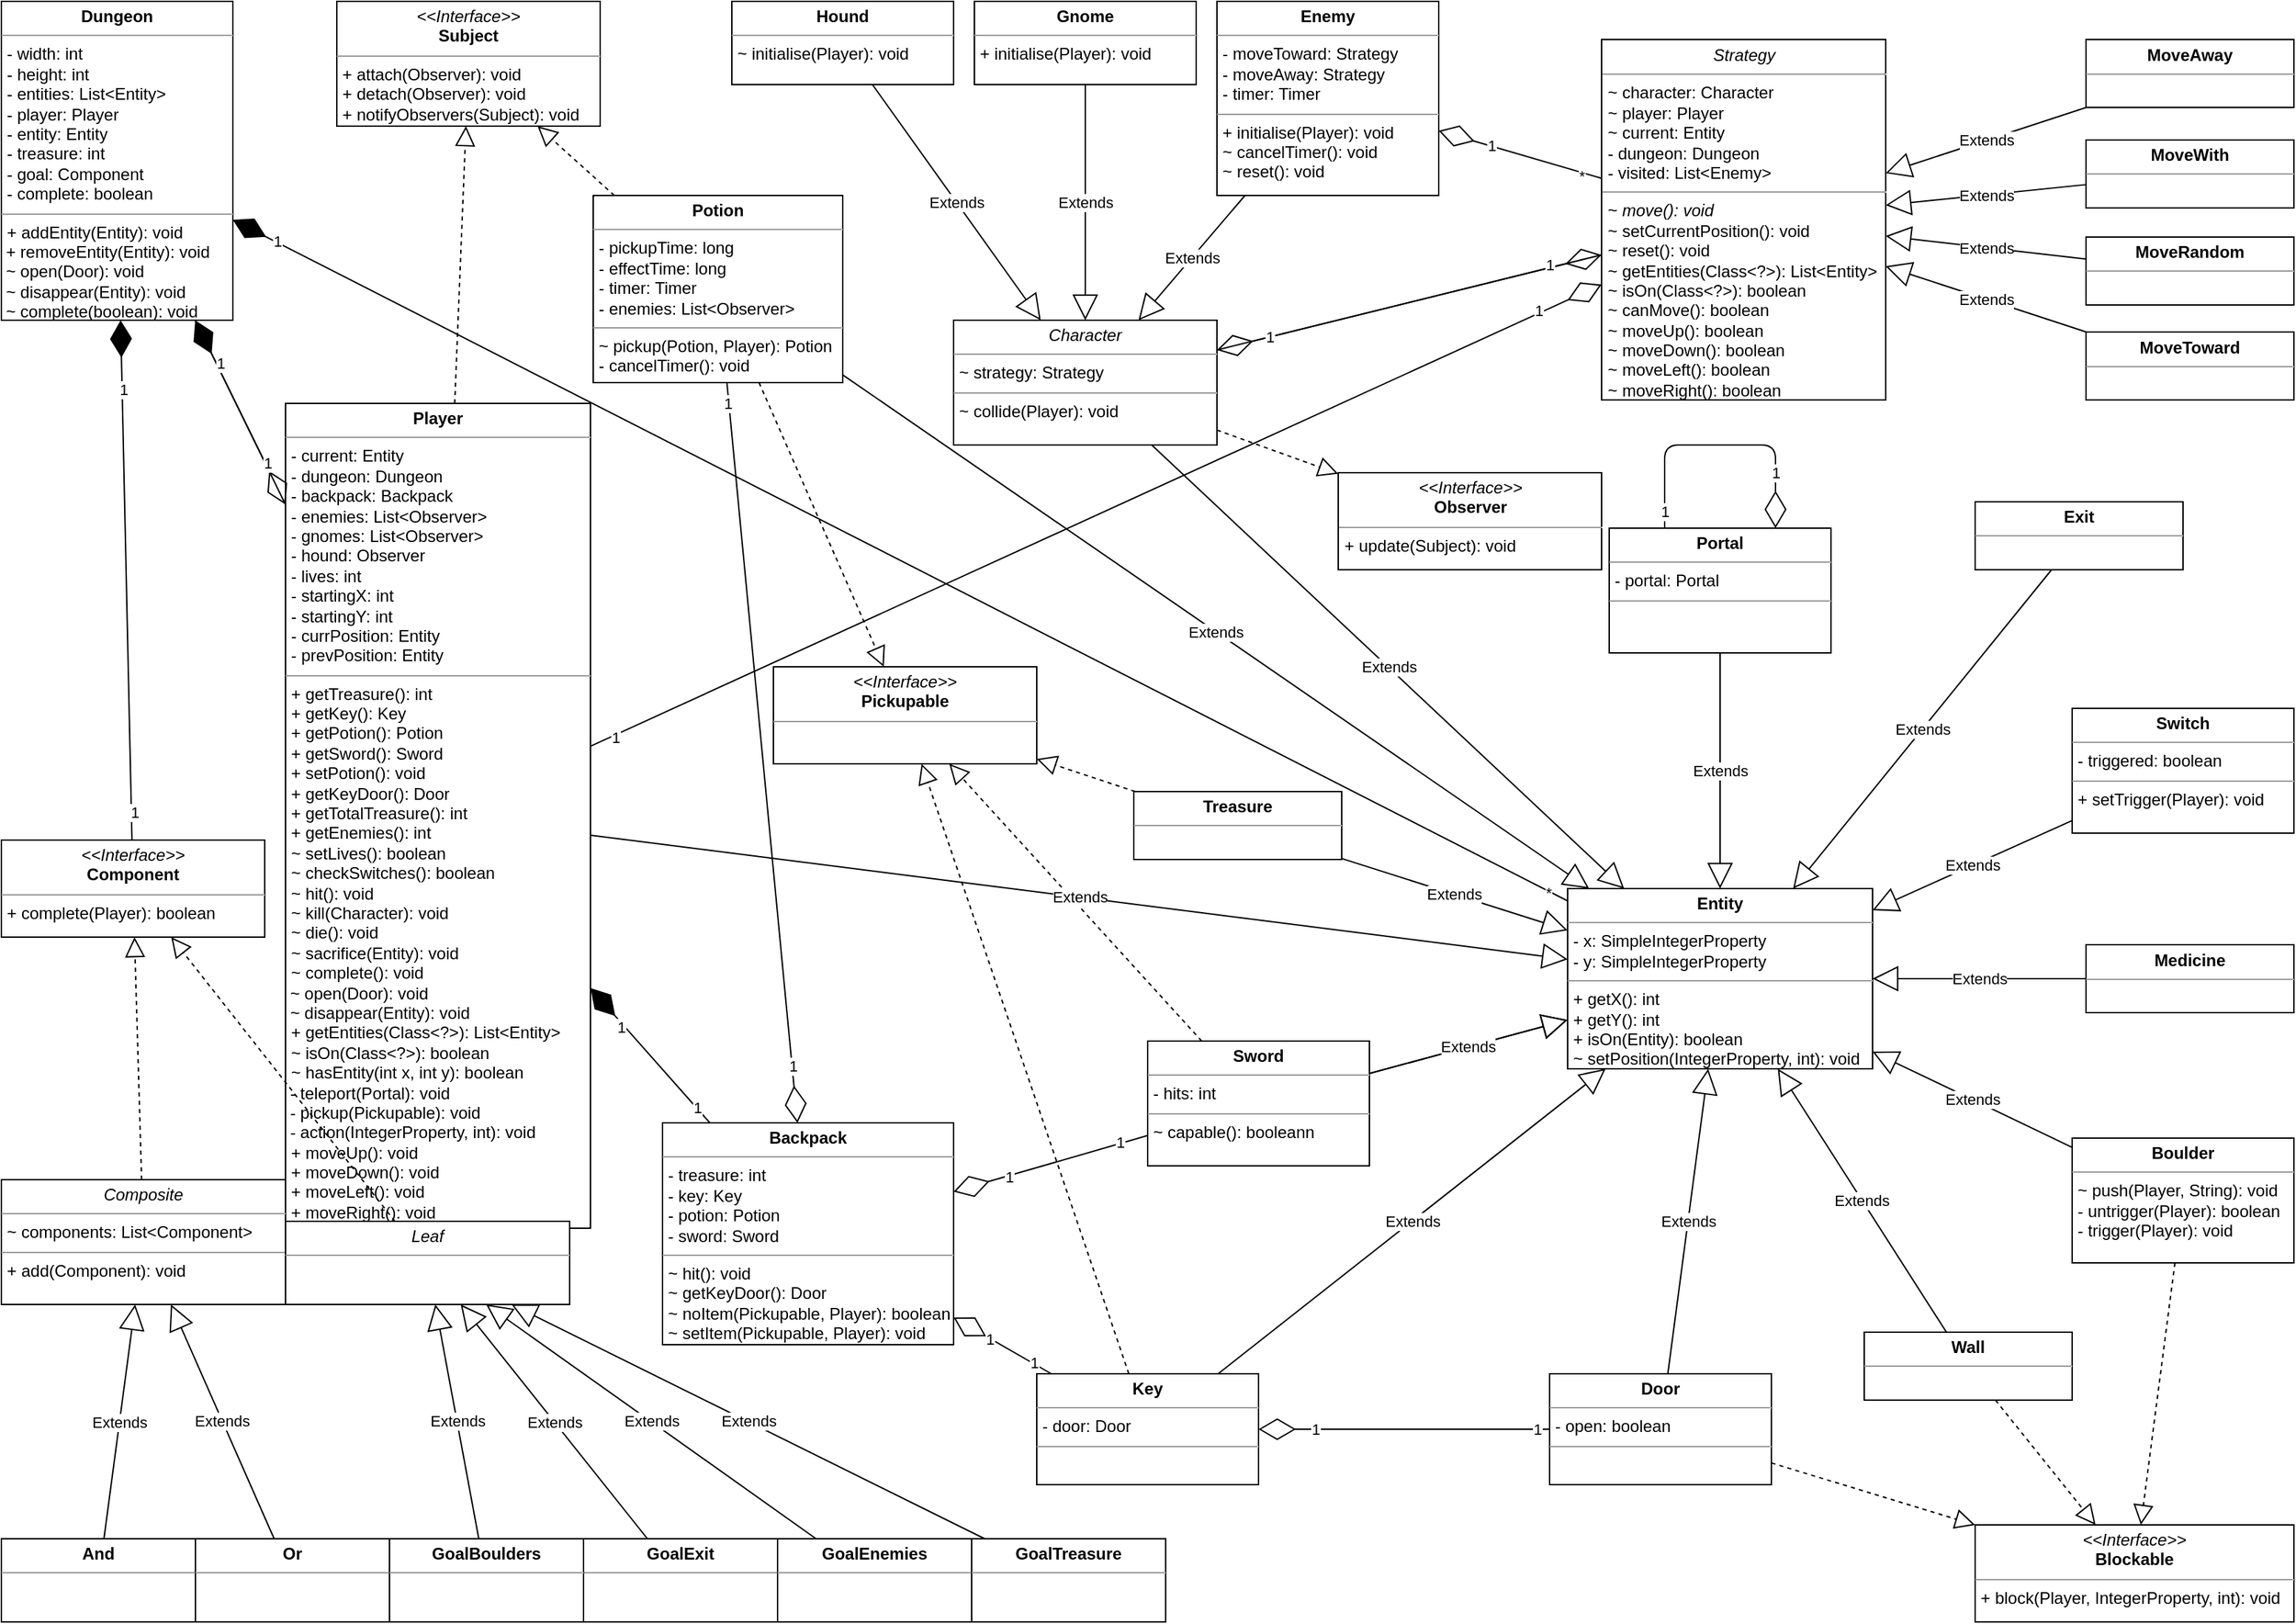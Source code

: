 <mxfile version="13.5.3" type="device"><diagram id="dGBNB9pzBKschyG0JTNg" name="Page-1"><mxGraphModel dx="2178" dy="946" grid="1" gridSize="10" guides="1" tooltips="1" connect="1" arrows="1" fold="1" page="1" pageScale="1" pageWidth="827" pageHeight="1169" math="0" shadow="0"><root><mxCell id="0"/><mxCell id="1" parent="0"/><mxCell id="4qZmEuOJbKXyAYXRWjzW-1" value="&lt;p style=&quot;margin: 0px ; margin-top: 4px ; text-align: center&quot;&gt;&lt;b&gt;Player&lt;/b&gt;&lt;/p&gt;&lt;hr size=&quot;1&quot;&gt;&lt;p style=&quot;margin: 0px ; margin-left: 4px&quot;&gt;- current: Entity&lt;br&gt;&lt;/p&gt;&lt;p style=&quot;margin: 0px ; margin-left: 4px&quot;&gt;- dungeon: Dungeon&lt;/p&gt;&lt;p style=&quot;margin: 0px ; margin-left: 4px&quot;&gt;- backpack: Backpack&lt;/p&gt;&lt;p style=&quot;margin: 0px ; margin-left: 4px&quot;&gt;- enemies: List&amp;lt;Observer&amp;gt;&lt;/p&gt;&lt;p style=&quot;margin: 0px ; margin-left: 4px&quot;&gt;- gnomes: List&amp;lt;Observer&amp;gt;&lt;br&gt;&lt;/p&gt;&lt;p style=&quot;margin: 0px ; margin-left: 4px&quot;&gt;- hound: Observer&lt;/p&gt;&lt;p style=&quot;margin: 0px ; margin-left: 4px&quot;&gt;- lives: int&lt;br&gt;&lt;/p&gt;&lt;p style=&quot;margin: 0px ; margin-left: 4px&quot;&gt;- startingX: int&lt;/p&gt;&lt;p style=&quot;margin: 0px ; margin-left: 4px&quot;&gt;- startingY: int&lt;/p&gt;&lt;p style=&quot;margin: 0px ; margin-left: 4px&quot;&gt;- currPosition: Entity&lt;/p&gt;&lt;p style=&quot;margin: 0px ; margin-left: 4px&quot;&gt;- prevPosition: Entity&lt;/p&gt;&lt;hr size=&quot;1&quot;&gt;&lt;p style=&quot;margin: 0px ; margin-left: 4px&quot;&gt;+ getTreasure(): int&lt;/p&gt;&lt;p style=&quot;margin: 0px ; margin-left: 4px&quot;&gt;+ getKey(): Key&lt;/p&gt;&lt;p style=&quot;margin: 0px ; margin-left: 4px&quot;&gt;+ getPotion(): Potion&lt;/p&gt;&lt;p style=&quot;margin: 0px ; margin-left: 4px&quot;&gt;+ getSword(): Sword&lt;/p&gt;&lt;p style=&quot;margin: 0px ; margin-left: 4px&quot;&gt;+ setPotion(): void&lt;/p&gt;&lt;p style=&quot;margin: 0px ; margin-left: 4px&quot;&gt;+ getKeyDoor(): Door&lt;br&gt;&lt;/p&gt;&lt;p style=&quot;margin: 0px ; margin-left: 4px&quot;&gt;+ getTotalTreasure(): int&lt;/p&gt;&lt;p style=&quot;margin: 0px ; margin-left: 4px&quot;&gt;+ getEnemies(): int&lt;/p&gt;&lt;p style=&quot;margin: 0px ; margin-left: 4px&quot;&gt;~ setLives(): boolean&lt;/p&gt;&lt;p style=&quot;margin: 0px ; margin-left: 4px&quot;&gt;~ checkSwitches(): boolean&lt;/p&gt;&lt;p style=&quot;margin: 0px ; margin-left: 4px&quot;&gt;~ hit(): void&lt;/p&gt;&lt;p style=&quot;margin: 0px ; margin-left: 4px&quot;&gt;~ kill(Character): void&lt;/p&gt;&lt;p style=&quot;margin: 0px ; margin-left: 4px&quot;&gt;~ die(): void&lt;br&gt;&lt;/p&gt;&lt;p style=&quot;margin: 0px ; margin-left: 4px&quot;&gt;~ sacrifice(Entity): void&lt;/p&gt;&lt;p style=&quot;margin: 0px ; margin-left: 4px&quot;&gt;~ complete(): void&lt;br&gt;&lt;/p&gt;&amp;nbsp;~ open(Door): void&lt;br&gt;&amp;nbsp;~ disappear(Entity): void&lt;br&gt;&lt;p style=&quot;margin: 0px ; margin-left: 4px&quot;&gt;+ getEntities(Class&amp;lt;?&amp;gt;): List&amp;lt;Entity&amp;gt;&lt;/p&gt;&lt;p style=&quot;margin: 0px 0px 0px 4px&quot;&gt;~ isOn(Class&amp;lt;?&amp;gt;): boolean&lt;/p&gt;&lt;p style=&quot;margin: 0px 0px 0px 4px&quot;&gt;~ hasEntity(int x, int y): boolean&lt;/p&gt;&amp;nbsp;- teleport(Portal): void&lt;br&gt;&amp;nbsp;- pickup(Pickupable): void&lt;br&gt;&lt;div&gt;&amp;nbsp;- action(IntegerProperty, int): void&lt;/div&gt;&lt;p style=&quot;margin: 0px ; margin-left: 4px&quot;&gt;+ moveUp(): void&lt;/p&gt;&lt;p style=&quot;margin: 0px ; margin-left: 4px&quot;&gt;+ moveDown(): void&lt;br&gt;&lt;/p&gt;&lt;p style=&quot;margin: 0px ; margin-left: 4px&quot;&gt;+ moveLeft(): void&lt;br&gt;&lt;/p&gt;&lt;p style=&quot;margin: 0px ; margin-left: 4px&quot;&gt;+ moveRight(): void&lt;br&gt;&lt;/p&gt;&lt;p style=&quot;margin: 0px ; margin-left: 4px&quot;&gt;+ moveBoulder(): void&lt;/p&gt;" style="verticalAlign=top;align=left;overflow=fill;fontSize=12;fontFamily=Helvetica;html=1;" parent="1" vertex="1"><mxGeometry x="-622" y="290" width="220" height="595" as="geometry"/></mxCell><mxCell id="4qZmEuOJbKXyAYXRWjzW-6" value="&lt;p style=&quot;margin: 0px ; margin-top: 4px ; text-align: center&quot;&gt;&lt;i&gt;&amp;lt;&amp;lt;Interface&amp;gt;&amp;gt;&lt;/i&gt;&lt;br&gt;&lt;b&gt;Pickupable&lt;/b&gt;&lt;/p&gt;&lt;hr size=&quot;1&quot;&gt;&lt;p style=&quot;margin: 0px ; margin-left: 4px&quot;&gt;&lt;br&gt;&lt;/p&gt;" style="verticalAlign=top;align=left;overflow=fill;fontSize=12;fontFamily=Helvetica;html=1;" parent="1" vertex="1"><mxGeometry x="-270" y="480" width="190" height="70" as="geometry"/></mxCell><mxCell id="4qZmEuOJbKXyAYXRWjzW-15" value="&lt;p style=&quot;margin: 0px ; margin-top: 4px ; text-align: center&quot;&gt;&lt;b&gt;Entity&lt;/b&gt;&lt;/p&gt;&lt;hr size=&quot;1&quot;&gt;&lt;p style=&quot;margin: 0px ; margin-left: 4px&quot;&gt;- x: SimpleIntegerProperty&lt;/p&gt;&lt;p style=&quot;margin: 0px ; margin-left: 4px&quot;&gt;- y: SimpleIntegerProperty&lt;br&gt;&lt;/p&gt;&lt;hr size=&quot;1&quot;&gt;&lt;p style=&quot;margin: 0px 0px 0px 4px&quot;&gt;+ getX(): int&lt;/p&gt;&lt;p style=&quot;margin: 0px 0px 0px 4px&quot;&gt;+ getY(): int&lt;/p&gt;&lt;p style=&quot;margin: 0px ; margin-left: 4px&quot;&gt;+ isOn(Entity): boolean&lt;/p&gt;&lt;p style=&quot;margin: 0px ; margin-left: 4px&quot;&gt;~ setPosition(IntegerProperty, int): void&lt;br&gt;&lt;/p&gt;" style="verticalAlign=top;align=left;overflow=fill;fontSize=12;fontFamily=Helvetica;html=1;" parent="1" vertex="1"><mxGeometry x="303" y="640" width="220" height="130" as="geometry"/></mxCell><mxCell id="4qZmEuOJbKXyAYXRWjzW-17" value="&lt;p style=&quot;margin: 0px ; margin-top: 4px ; text-align: center&quot;&gt;&lt;b&gt;Wall&lt;/b&gt;&lt;/p&gt;&lt;hr size=&quot;1&quot;&gt;&lt;p style=&quot;margin: 0px ; margin-left: 4px&quot;&gt;&lt;br&gt;&lt;/p&gt;" style="verticalAlign=top;align=left;overflow=fill;fontSize=12;fontFamily=Helvetica;html=1;" parent="1" vertex="1"><mxGeometry x="517" y="960" width="150" height="49" as="geometry"/></mxCell><mxCell id="4qZmEuOJbKXyAYXRWjzW-18" value="&lt;p style=&quot;margin: 0px ; margin-top: 4px ; text-align: center&quot;&gt;&lt;b&gt;Dungeon&lt;/b&gt;&lt;/p&gt;&lt;hr size=&quot;1&quot;&gt;&lt;p style=&quot;margin: 0px ; margin-left: 4px&quot;&gt;- width: int&lt;/p&gt;&lt;p style=&quot;margin: 0px ; margin-left: 4px&quot;&gt;- height: int&lt;/p&gt;&lt;p style=&quot;margin: 0px ; margin-left: 4px&quot;&gt;- entities: List&amp;lt;Entity&amp;gt;&lt;/p&gt;&lt;p style=&quot;margin: 0px ; margin-left: 4px&quot;&gt;- player: Player&lt;/p&gt;&lt;p style=&quot;margin: 0px ; margin-left: 4px&quot;&gt;- entity: Entity&lt;br&gt;&lt;/p&gt;&lt;p style=&quot;margin: 0px ; margin-left: 4px&quot;&gt;- treasure: int&lt;/p&gt;&lt;p style=&quot;margin: 0px ; margin-left: 4px&quot;&gt;- goal: Component&lt;/p&gt;&lt;p style=&quot;margin: 0px ; margin-left: 4px&quot;&gt;- complete: boolean&lt;/p&gt;&lt;hr size=&quot;1&quot;&gt;&lt;p style=&quot;margin: 0px ; margin-left: 4px&quot;&gt;+ addEntity(Entity): void&lt;/p&gt;&amp;nbsp;+ removeEntity(Entity): void&lt;br&gt;&amp;nbsp;~ open(Door): void&lt;br&gt;&amp;nbsp;~ disappear(Entity): void&lt;br&gt;&amp;nbsp;~ complete(boolean): void" style="verticalAlign=top;align=left;overflow=fill;fontSize=12;fontFamily=Helvetica;html=1;" parent="1" vertex="1"><mxGeometry x="-827" width="167" height="230" as="geometry"/></mxCell><mxCell id="4qZmEuOJbKXyAYXRWjzW-19" value="Extends" style="endArrow=block;endSize=16;endFill=0;html=1;" parent="1" source="4qZmEuOJbKXyAYXRWjzW-17" target="4qZmEuOJbKXyAYXRWjzW-15" edge="1"><mxGeometry width="160" relative="1" as="geometry"><mxPoint x="380" y="220" as="sourcePoint"/><mxPoint x="540" y="220" as="targetPoint"/></mxGeometry></mxCell><mxCell id="4qZmEuOJbKXyAYXRWjzW-20" value="Extends" style="endArrow=block;endSize=16;endFill=0;html=1;" parent="1" source="4qZmEuOJbKXyAYXRWjzW-37" target="4qZmEuOJbKXyAYXRWjzW-15" edge="1"><mxGeometry width="160" relative="1" as="geometry"><mxPoint x="380" y="220" as="sourcePoint"/><mxPoint x="540" y="220" as="targetPoint"/></mxGeometry></mxCell><mxCell id="4qZmEuOJbKXyAYXRWjzW-22" value="" style="endArrow=diamondThin;endFill=1;endSize=24;html=1;" parent="1" source="4qZmEuOJbKXyAYXRWjzW-1" target="4qZmEuOJbKXyAYXRWjzW-18" edge="1"><mxGeometry width="160" relative="1" as="geometry"><mxPoint x="400" y="290" as="sourcePoint"/><mxPoint x="410" y="200" as="targetPoint"/></mxGeometry></mxCell><mxCell id="4qZmEuOJbKXyAYXRWjzW-23" value="" style="endArrow=diamondThin;endFill=0;endSize=24;html=1;" parent="1" source="4qZmEuOJbKXyAYXRWjzW-18" target="4qZmEuOJbKXyAYXRWjzW-1" edge="1"><mxGeometry width="160" relative="1" as="geometry"><mxPoint x="300" y="150" as="sourcePoint"/><mxPoint x="460" y="150" as="targetPoint"/></mxGeometry></mxCell><mxCell id="FSYjqo2lRWDhM0dCMN-0-17" value="1" style="edgeLabel;html=1;align=center;verticalAlign=middle;resizable=0;points=[];" parent="4qZmEuOJbKXyAYXRWjzW-23" vertex="1" connectable="0"><mxGeometry x="-0.733" relative="1" as="geometry"><mxPoint x="9.44" y="12.53" as="offset"/></mxGeometry></mxCell><mxCell id="FSYjqo2lRWDhM0dCMN-0-18" value="1" style="edgeLabel;html=1;align=center;verticalAlign=middle;resizable=0;points=[];" parent="4qZmEuOJbKXyAYXRWjzW-23" vertex="1" connectable="0"><mxGeometry x="0.709" relative="1" as="geometry"><mxPoint x="-3.79" y="-10.85" as="offset"/></mxGeometry></mxCell><mxCell id="4qZmEuOJbKXyAYXRWjzW-26" value="&lt;p style=&quot;margin: 0px ; margin-top: 4px ; text-align: center&quot;&gt;&lt;b&gt;Door&lt;/b&gt;&lt;/p&gt;&lt;hr size=&quot;1&quot;&gt;&lt;p style=&quot;margin: 0px ; margin-left: 4px&quot;&gt;- open: boolean&lt;/p&gt;&lt;hr size=&quot;1&quot;&gt;&lt;p style=&quot;margin: 0px ; margin-left: 4px&quot;&gt;&lt;br&gt;&lt;/p&gt;" style="verticalAlign=top;align=left;overflow=fill;fontSize=12;fontFamily=Helvetica;html=1;" parent="1" vertex="1"><mxGeometry x="290" y="990" width="160" height="80" as="geometry"/></mxCell><mxCell id="4qZmEuOJbKXyAYXRWjzW-27" value="&lt;p style=&quot;margin: 0px ; margin-top: 4px ; text-align: center&quot;&gt;&lt;b&gt;Key&lt;/b&gt;&lt;/p&gt;&lt;hr size=&quot;1&quot;&gt;&lt;p style=&quot;margin: 0px ; margin-left: 4px&quot;&gt;- door: Door&lt;/p&gt;&lt;hr size=&quot;1&quot;&gt;&lt;p style=&quot;margin: 0px ; margin-left: 4px&quot;&gt;&lt;br&gt;&lt;/p&gt;" style="verticalAlign=top;align=left;overflow=fill;fontSize=12;fontFamily=Helvetica;html=1;" parent="1" vertex="1"><mxGeometry x="-80" y="990" width="160" height="80" as="geometry"/></mxCell><mxCell id="4qZmEuOJbKXyAYXRWjzW-33" value="&lt;p style=&quot;margin: 0px ; margin-top: 4px ; text-align: center&quot;&gt;&lt;b&gt;Sword&lt;/b&gt;&lt;/p&gt;&lt;hr size=&quot;1&quot;&gt;&lt;p style=&quot;margin: 0px ; margin-left: 4px&quot;&gt;- hits: int&lt;/p&gt;&lt;hr size=&quot;1&quot;&gt;&lt;p style=&quot;margin: 0px ; margin-left: 4px&quot;&gt;~ capable(): booleann&lt;/p&gt;" style="verticalAlign=top;align=left;overflow=fill;fontSize=12;fontFamily=Helvetica;html=1;" parent="1" vertex="1"><mxGeometry y="750" width="160" height="90" as="geometry"/></mxCell><mxCell id="4qZmEuOJbKXyAYXRWjzW-34" value="&lt;p style=&quot;margin: 0px ; margin-top: 4px ; text-align: center&quot;&gt;&lt;b&gt;Enemy&lt;/b&gt;&lt;/p&gt;&lt;hr size=&quot;1&quot;&gt;&lt;p style=&quot;margin: 0px ; margin-left: 4px&quot;&gt;- moveToward: Strategy&lt;br&gt;&lt;/p&gt;&lt;p style=&quot;margin: 0px ; margin-left: 4px&quot;&gt;- moveAway: Strategy&lt;/p&gt;&lt;p style=&quot;margin: 0px ; margin-left: 4px&quot;&gt;- timer: Timer&lt;/p&gt;&lt;hr size=&quot;1&quot;&gt;&lt;p style=&quot;margin: 0px ; margin-left: 4px&quot;&gt;+ initialise(Player): void&lt;/p&gt;&lt;p style=&quot;margin: 0px ; margin-left: 4px&quot;&gt;~ cancelTimer(): void&lt;/p&gt;&lt;p style=&quot;margin: 0px ; margin-left: 4px&quot;&gt;~ reset(): void&lt;/p&gt;" style="verticalAlign=top;align=left;overflow=fill;fontSize=12;fontFamily=Helvetica;html=1;" parent="1" vertex="1"><mxGeometry x="50" width="160" height="140" as="geometry"/></mxCell><mxCell id="4qZmEuOJbKXyAYXRWjzW-35" value="&lt;p style=&quot;margin: 0px ; margin-top: 4px ; text-align: center&quot;&gt;&lt;b&gt;Portal&lt;/b&gt;&lt;/p&gt;&lt;hr size=&quot;1&quot;&gt;&lt;p style=&quot;margin: 0px ; margin-left: 4px&quot;&gt;- portal: Portal&lt;/p&gt;&lt;hr size=&quot;1&quot;&gt;&lt;p style=&quot;margin: 0px ; margin-left: 4px&quot;&gt;&lt;br&gt;&lt;/p&gt;" style="verticalAlign=top;align=left;overflow=fill;fontSize=12;fontFamily=Helvetica;html=1;" parent="1" vertex="1"><mxGeometry x="333" y="380" width="160" height="90" as="geometry"/></mxCell><mxCell id="4qZmEuOJbKXyAYXRWjzW-36" value="&lt;p style=&quot;margin: 0px ; margin-top: 4px ; text-align: center&quot;&gt;&lt;b&gt;Switch&lt;/b&gt;&lt;/p&gt;&lt;hr size=&quot;1&quot;&gt;&lt;p style=&quot;margin: 0px ; margin-left: 4px&quot;&gt;- triggered: boolean&lt;/p&gt;&lt;hr size=&quot;1&quot;&gt;&lt;p style=&quot;margin: 0px ; margin-left: 4px&quot;&gt;+ setTrigger(Player): void&lt;/p&gt;" style="verticalAlign=top;align=left;overflow=fill;fontSize=12;fontFamily=Helvetica;html=1;" parent="1" vertex="1"><mxGeometry x="667" y="510" width="160" height="90" as="geometry"/></mxCell><mxCell id="4qZmEuOJbKXyAYXRWjzW-39" value="" style="endArrow=block;dashed=1;endFill=0;endSize=12;html=1;" parent="1" source="4qZmEuOJbKXyAYXRWjzW-27" target="4qZmEuOJbKXyAYXRWjzW-6" edge="1"><mxGeometry width="160" relative="1" as="geometry"><mxPoint x="1040" y="290" as="sourcePoint"/><mxPoint x="1200" y="290" as="targetPoint"/></mxGeometry></mxCell><mxCell id="4qZmEuOJbKXyAYXRWjzW-40" value="" style="endArrow=block;dashed=1;endFill=0;endSize=12;html=1;" parent="1" source="4qZmEuOJbKXyAYXRWjzW-33" target="4qZmEuOJbKXyAYXRWjzW-6" edge="1"><mxGeometry width="160" relative="1" as="geometry"><mxPoint x="1040" y="290" as="sourcePoint"/><mxPoint x="1200" y="290" as="targetPoint"/></mxGeometry></mxCell><mxCell id="4qZmEuOJbKXyAYXRWjzW-41" value="" style="endArrow=block;dashed=1;endFill=0;endSize=12;html=1;" parent="1" source="AwDrc8x2bFWSX-xNUkbg-12" target="4qZmEuOJbKXyAYXRWjzW-6" edge="1"><mxGeometry width="160" relative="1" as="geometry"><mxPoint x="-35.882" y="560" as="sourcePoint"/><mxPoint x="1200" y="290" as="targetPoint"/></mxGeometry></mxCell><mxCell id="4qZmEuOJbKXyAYXRWjzW-42" value="" style="endArrow=block;dashed=1;endFill=0;endSize=12;html=1;" parent="1" source="4qZmEuOJbKXyAYXRWjzW-32" target="4qZmEuOJbKXyAYXRWjzW-6" edge="1"><mxGeometry width="160" relative="1" as="geometry"><mxPoint x="1040" y="290" as="sourcePoint"/><mxPoint x="1200" y="290" as="targetPoint"/></mxGeometry></mxCell><mxCell id="4qZmEuOJbKXyAYXRWjzW-45" value="Extends" style="endArrow=block;endSize=16;endFill=0;html=1;" parent="1" source="4qZmEuOJbKXyAYXRWjzW-35" target="4qZmEuOJbKXyAYXRWjzW-15" edge="1"><mxGeometry width="160" relative="1" as="geometry"><mxPoint x="670" y="290" as="sourcePoint"/><mxPoint x="830" y="290" as="targetPoint"/></mxGeometry></mxCell><mxCell id="4qZmEuOJbKXyAYXRWjzW-46" value="Extends" style="endArrow=block;endSize=16;endFill=0;html=1;" parent="1" source="4qZmEuOJbKXyAYXRWjzW-34" target="Q_9I1Lsqgckj_vBAmT-H-5" edge="1"><mxGeometry width="160" relative="1" as="geometry"><mxPoint x="670" y="290" as="sourcePoint"/><mxPoint x="830" y="290" as="targetPoint"/></mxGeometry></mxCell><mxCell id="4qZmEuOJbKXyAYXRWjzW-47" value="Extends" style="endArrow=block;endSize=16;endFill=0;html=1;" parent="1" source="FSYjqo2lRWDhM0dCMN-0-36" target="4qZmEuOJbKXyAYXRWjzW-15" edge="1"><mxGeometry width="160" relative="1" as="geometry"><mxPoint x="131.001" y="980" as="sourcePoint"/><mxPoint x="830" y="290" as="targetPoint"/></mxGeometry></mxCell><mxCell id="4qZmEuOJbKXyAYXRWjzW-49" value="Extends" style="endArrow=block;endSize=16;endFill=0;html=1;" parent="1" source="4qZmEuOJbKXyAYXRWjzW-26" target="4qZmEuOJbKXyAYXRWjzW-15" edge="1"><mxGeometry width="160" relative="1" as="geometry"><mxPoint x="670" y="290" as="sourcePoint"/><mxPoint x="830" y="290" as="targetPoint"/></mxGeometry></mxCell><mxCell id="4qZmEuOJbKXyAYXRWjzW-50" value="Extends" style="endArrow=block;endSize=16;endFill=0;html=1;" parent="1" source="4qZmEuOJbKXyAYXRWjzW-33" target="4qZmEuOJbKXyAYXRWjzW-15" edge="1"><mxGeometry width="160" relative="1" as="geometry"><mxPoint x="670" y="290" as="sourcePoint"/><mxPoint x="830" y="290" as="targetPoint"/></mxGeometry></mxCell><mxCell id="4qZmEuOJbKXyAYXRWjzW-51" value="Extends" style="endArrow=block;endSize=16;endFill=0;html=1;" parent="1" source="4qZmEuOJbKXyAYXRWjzW-36" target="4qZmEuOJbKXyAYXRWjzW-15" edge="1"><mxGeometry width="160" relative="1" as="geometry"><mxPoint x="670" y="290" as="sourcePoint"/><mxPoint x="830" y="290" as="targetPoint"/></mxGeometry></mxCell><mxCell id="4qZmEuOJbKXyAYXRWjzW-52" value="Extends" style="endArrow=block;endSize=16;endFill=0;html=1;" parent="1" source="4qZmEuOJbKXyAYXRWjzW-33" target="4qZmEuOJbKXyAYXRWjzW-15" edge="1"><mxGeometry width="160" relative="1" as="geometry"><mxPoint x="1090" y="480" as="sourcePoint"/><mxPoint x="1250" y="480" as="targetPoint"/></mxGeometry></mxCell><mxCell id="4qZmEuOJbKXyAYXRWjzW-53" value="Extends" style="endArrow=block;endSize=16;endFill=0;html=1;" parent="1" source="AwDrc8x2bFWSX-xNUkbg-12" target="4qZmEuOJbKXyAYXRWjzW-15" edge="1"><mxGeometry width="160" relative="1" as="geometry"><mxPoint x="120" y="614.665" as="sourcePoint"/><mxPoint x="1241" y="510" as="targetPoint"/></mxGeometry></mxCell><mxCell id="4qZmEuOJbKXyAYXRWjzW-54" value="Extends" style="endArrow=block;endSize=16;endFill=0;html=1;" parent="1" source="4qZmEuOJbKXyAYXRWjzW-27" target="4qZmEuOJbKXyAYXRWjzW-15" edge="1"><mxGeometry width="160" relative="1" as="geometry"><mxPoint x="910" y="490" as="sourcePoint"/><mxPoint x="1070" y="490" as="targetPoint"/></mxGeometry></mxCell><mxCell id="4qZmEuOJbKXyAYXRWjzW-55" value="Extends" style="endArrow=block;endSize=16;endFill=0;html=1;" parent="1" source="4qZmEuOJbKXyAYXRWjzW-32" target="4qZmEuOJbKXyAYXRWjzW-15" edge="1"><mxGeometry width="160" relative="1" as="geometry"><mxPoint x="1010" y="490" as="sourcePoint"/><mxPoint x="1170" y="490" as="targetPoint"/></mxGeometry></mxCell><mxCell id="4qZmEuOJbKXyAYXRWjzW-37" value="&lt;p style=&quot;margin: 0px ; margin-top: 4px ; text-align: center&quot;&gt;&lt;b&gt;Boulder&lt;/b&gt;&lt;/p&gt;&lt;hr size=&quot;1&quot;&gt;&lt;p style=&quot;margin: 0px ; margin-left: 4px&quot;&gt;~ push(Player, String): void&lt;/p&gt;&lt;p style=&quot;margin: 0px ; margin-left: 4px&quot;&gt;- untrigger(Player): boolean&lt;/p&gt;&lt;p style=&quot;margin: 0px ; margin-left: 4px&quot;&gt;- trigger(Player): void&lt;br&gt;&lt;/p&gt;" style="verticalAlign=top;align=left;overflow=fill;fontSize=12;fontFamily=Helvetica;html=1;" parent="1" vertex="1"><mxGeometry x="667" y="820" width="160" height="90" as="geometry"/></mxCell><mxCell id="4qZmEuOJbKXyAYXRWjzW-56" value="Extends" style="endArrow=block;endSize=16;endFill=0;html=1;" parent="1" source="4qZmEuOJbKXyAYXRWjzW-1" target="4qZmEuOJbKXyAYXRWjzW-15" edge="1"><mxGeometry width="160" relative="1" as="geometry"><mxPoint x="474.794" y="270" as="sourcePoint"/><mxPoint x="1007.912" y="840.0" as="targetPoint"/></mxGeometry></mxCell><mxCell id="4qZmEuOJbKXyAYXRWjzW-62" value="&lt;p style=&quot;margin: 0px ; margin-top: 4px ; text-align: center&quot;&gt;&lt;i&gt;&amp;lt;&amp;lt;Interface&amp;gt;&amp;gt;&lt;/i&gt;&lt;br&gt;&lt;b&gt;Observer&lt;/b&gt;&lt;/p&gt;&lt;hr size=&quot;1&quot;&gt;&lt;p style=&quot;margin: 0px ; margin-left: 4px&quot;&gt;+ update(Subject): void&lt;br&gt;&lt;/p&gt;" style="verticalAlign=top;align=left;overflow=fill;fontSize=12;fontFamily=Helvetica;html=1;" parent="1" vertex="1"><mxGeometry x="137.5" y="340" width="190" height="70" as="geometry"/></mxCell><mxCell id="4qZmEuOJbKXyAYXRWjzW-63" value="&lt;p style=&quot;margin: 0px ; margin-top: 4px ; text-align: center&quot;&gt;&lt;i&gt;&amp;lt;&amp;lt;Interface&amp;gt;&amp;gt;&lt;/i&gt;&lt;br&gt;&lt;b&gt;Subject&lt;/b&gt;&lt;/p&gt;&lt;hr size=&quot;1&quot;&gt;&lt;p style=&quot;margin: 0px ; margin-left: 4px&quot;&gt;+ attach(Observer): void&lt;br&gt;&lt;/p&gt;&lt;p style=&quot;margin: 0px ; margin-left: 4px&quot;&gt;+ detach(Observer): void&lt;br&gt;&lt;/p&gt;&lt;p style=&quot;margin: 0px ; margin-left: 4px&quot;&gt;+ notifyObservers(Subject): void&lt;/p&gt;" style="verticalAlign=top;align=left;overflow=fill;fontSize=12;fontFamily=Helvetica;html=1;" parent="1" vertex="1"><mxGeometry x="-585" width="190" height="90" as="geometry"/></mxCell><mxCell id="4qZmEuOJbKXyAYXRWjzW-65" value="" style="endArrow=block;dashed=1;endFill=0;endSize=12;html=1;" parent="1" source="Q_9I1Lsqgckj_vBAmT-H-5" target="4qZmEuOJbKXyAYXRWjzW-62" edge="1"><mxGeometry width="160" relative="1" as="geometry"><mxPoint x="360.0" y="768.134" as="sourcePoint"/><mxPoint x="260" y="870" as="targetPoint"/></mxGeometry></mxCell><mxCell id="4qZmEuOJbKXyAYXRWjzW-66" value="" style="endArrow=block;dashed=1;endFill=0;endSize=12;html=1;" parent="1" source="4qZmEuOJbKXyAYXRWjzW-1" target="4qZmEuOJbKXyAYXRWjzW-63" edge="1"><mxGeometry width="160" relative="1" as="geometry"><mxPoint x="370.0" y="778.134" as="sourcePoint"/><mxPoint x="210.0" y="804.403" as="targetPoint"/></mxGeometry></mxCell><mxCell id="_rM12HRmOFVxAwP59w3v-1" value="&lt;p style=&quot;margin: 0px ; margin-top: 4px ; text-align: center&quot;&gt;&lt;i&gt;&amp;lt;&amp;lt;Interface&amp;gt;&amp;gt;&lt;/i&gt;&lt;br&gt;&lt;b&gt;Blockable&lt;/b&gt;&lt;/p&gt;&lt;hr size=&quot;1&quot;&gt;&lt;p style=&quot;margin: 0px ; margin-left: 4px&quot;&gt;+ block(Player, IntegerProperty, int): void&lt;br&gt;&lt;/p&gt;" style="verticalAlign=top;align=left;overflow=fill;fontSize=12;fontFamily=Helvetica;html=1;" parent="1" vertex="1"><mxGeometry x="597" y="1099" width="230" height="70" as="geometry"/></mxCell><mxCell id="_rM12HRmOFVxAwP59w3v-2" value="" style="endArrow=block;dashed=1;endFill=0;endSize=12;html=1;" parent="1" source="4qZmEuOJbKXyAYXRWjzW-17" target="_rM12HRmOFVxAwP59w3v-1" edge="1"><mxGeometry width="160" relative="1" as="geometry"><mxPoint x="1240" y="1010" as="sourcePoint"/><mxPoint x="1400" y="1010" as="targetPoint"/></mxGeometry></mxCell><mxCell id="_rM12HRmOFVxAwP59w3v-3" value="" style="endArrow=block;dashed=1;endFill=0;endSize=12;html=1;" parent="1" source="4qZmEuOJbKXyAYXRWjzW-37" target="_rM12HRmOFVxAwP59w3v-1" edge="1"><mxGeometry width="160" relative="1" as="geometry"><mxPoint x="1240" y="1010" as="sourcePoint"/><mxPoint x="1400" y="1010" as="targetPoint"/></mxGeometry></mxCell><mxCell id="_rM12HRmOFVxAwP59w3v-4" value="" style="endArrow=block;dashed=1;endFill=0;endSize=12;html=1;" parent="1" source="4qZmEuOJbKXyAYXRWjzW-26" target="_rM12HRmOFVxAwP59w3v-1" edge="1"><mxGeometry width="160" relative="1" as="geometry"><mxPoint x="1240" y="1010" as="sourcePoint"/><mxPoint x="1400" y="1010" as="targetPoint"/></mxGeometry></mxCell><mxCell id="VdxL3E21UM0IVZi_95-D-2" value="" style="endArrow=diamondThin;endFill=0;endSize=24;html=1;" parent="1" source="4qZmEuOJbKXyAYXRWjzW-26" target="4qZmEuOJbKXyAYXRWjzW-27" edge="1"><mxGeometry width="160" relative="1" as="geometry"><mxPoint x="1160" y="890" as="sourcePoint"/><mxPoint x="1320" y="890" as="targetPoint"/></mxGeometry></mxCell><mxCell id="FSYjqo2lRWDhM0dCMN-0-47" value="1" style="edgeLabel;html=1;align=center;verticalAlign=middle;resizable=0;points=[];" parent="VdxL3E21UM0IVZi_95-D-2" vertex="1" connectable="0"><mxGeometry x="0.472" relative="1" as="geometry"><mxPoint x="-15.24" as="offset"/></mxGeometry></mxCell><mxCell id="FSYjqo2lRWDhM0dCMN-0-48" value="1" style="edgeLabel;html=1;align=center;verticalAlign=middle;resizable=0;points=[];" parent="VdxL3E21UM0IVZi_95-D-2" vertex="1" connectable="0"><mxGeometry x="-0.779" relative="1" as="geometry"><mxPoint x="13.33" as="offset"/></mxGeometry></mxCell><mxCell id="9vTCtSEXBDnw1rzIaKb8-1" value="&lt;p style=&quot;margin: 0px ; margin-top: 4px ; text-align: center&quot;&gt;&lt;i&gt;&amp;lt;&amp;lt;Interface&amp;gt;&amp;gt;&lt;/i&gt;&lt;br&gt;&lt;b&gt;Component&lt;/b&gt;&lt;/p&gt;&lt;hr size=&quot;1&quot;&gt;&lt;p style=&quot;margin: 0px ; margin-left: 4px&quot;&gt;+ complete(Player): boolean&lt;/p&gt;" style="verticalAlign=top;align=left;overflow=fill;fontSize=12;fontFamily=Helvetica;html=1;" parent="1" vertex="1"><mxGeometry x="-827" y="605" width="190" height="70" as="geometry"/></mxCell><mxCell id="9vTCtSEXBDnw1rzIaKb8-3" value="&lt;p style=&quot;margin: 0px ; margin-top: 4px ; text-align: center&quot;&gt;&lt;b&gt;And&lt;/b&gt;&lt;/p&gt;&lt;hr size=&quot;1&quot;&gt;&lt;div style=&quot;height: 2px&quot;&gt;&lt;/div&gt;" style="verticalAlign=top;align=left;overflow=fill;fontSize=12;fontFamily=Helvetica;html=1;" parent="1" vertex="1"><mxGeometry x="-827" y="1109" width="140" height="60" as="geometry"/></mxCell><mxCell id="9vTCtSEXBDnw1rzIaKb8-4" value="" style="endArrow=block;dashed=1;endFill=0;endSize=12;html=1;" parent="1" source="9vTCtSEXBDnw1rzIaKb8-6" target="9vTCtSEXBDnw1rzIaKb8-1" edge="1"><mxGeometry width="160" relative="1" as="geometry"><mxPoint x="110" y="600" as="sourcePoint"/><mxPoint x="330" y="840" as="targetPoint"/></mxGeometry></mxCell><mxCell id="9vTCtSEXBDnw1rzIaKb8-6" value="&lt;p style=&quot;margin: 0px ; margin-top: 4px ; text-align: center&quot;&gt;&lt;i&gt;Composite&lt;/i&gt;&lt;/p&gt;&lt;hr size=&quot;1&quot;&gt;&lt;p style=&quot;margin: 0px ; margin-left: 4px&quot;&gt;~ components: List&amp;lt;Component&amp;gt;&lt;/p&gt;&lt;hr size=&quot;1&quot;&gt;&lt;p style=&quot;margin: 0px ; margin-left: 4px&quot;&gt;+ add(Component): void&lt;/p&gt;" style="verticalAlign=top;align=left;overflow=fill;fontSize=12;fontFamily=Helvetica;html=1;" parent="1" vertex="1"><mxGeometry x="-827" y="850" width="205" height="90" as="geometry"/></mxCell><mxCell id="9vTCtSEXBDnw1rzIaKb8-7" value="" style="endArrow=block;dashed=1;endFill=0;endSize=12;html=1;" parent="1" source="9vTCtSEXBDnw1rzIaKb8-12" target="9vTCtSEXBDnw1rzIaKb8-1" edge="1"><mxGeometry width="160" relative="1" as="geometry"><mxPoint x="170" y="650" as="sourcePoint"/><mxPoint x="330" y="650" as="targetPoint"/></mxGeometry></mxCell><mxCell id="9vTCtSEXBDnw1rzIaKb8-8" value="&lt;p style=&quot;margin: 0px ; margin-top: 4px ; text-align: center&quot;&gt;&lt;b&gt;Or&lt;/b&gt;&lt;/p&gt;&lt;hr size=&quot;1&quot;&gt;&lt;div style=&quot;height: 2px&quot;&gt;&lt;/div&gt;" style="verticalAlign=top;align=left;overflow=fill;fontSize=12;fontFamily=Helvetica;html=1;" parent="1" vertex="1"><mxGeometry x="-687" y="1109" width="140" height="60" as="geometry"/></mxCell><mxCell id="9vTCtSEXBDnw1rzIaKb8-10" value="Extends" style="endArrow=block;endSize=16;endFill=0;html=1;" parent="1" source="9vTCtSEXBDnw1rzIaKb8-3" target="9vTCtSEXBDnw1rzIaKb8-6" edge="1"><mxGeometry width="160" relative="1" as="geometry"><mxPoint x="-510" y="650" as="sourcePoint"/><mxPoint x="-350" y="650" as="targetPoint"/></mxGeometry></mxCell><mxCell id="9vTCtSEXBDnw1rzIaKb8-11" value="Extends" style="endArrow=block;endSize=16;endFill=0;html=1;" parent="1" source="9vTCtSEXBDnw1rzIaKb8-8" target="9vTCtSEXBDnw1rzIaKb8-6" edge="1"><mxGeometry width="160" relative="1" as="geometry"><mxPoint x="-550" y="670" as="sourcePoint"/><mxPoint x="-390" y="670" as="targetPoint"/></mxGeometry></mxCell><mxCell id="9vTCtSEXBDnw1rzIaKb8-12" value="&lt;p style=&quot;margin: 0px ; margin-top: 4px ; text-align: center&quot;&gt;&lt;i&gt;Leaf&lt;/i&gt;&lt;/p&gt;&lt;hr size=&quot;1&quot;&gt;&lt;p style=&quot;margin: 0px ; margin-left: 4px&quot;&gt;&lt;br&gt;&lt;/p&gt;" style="verticalAlign=top;align=left;overflow=fill;fontSize=12;fontFamily=Helvetica;html=1;" parent="1" vertex="1"><mxGeometry x="-622" y="880" width="205" height="60" as="geometry"/></mxCell><mxCell id="9vTCtSEXBDnw1rzIaKb8-13" value="&lt;p style=&quot;margin: 0px ; margin-top: 4px ; text-align: center&quot;&gt;&lt;b&gt;GoalExit&lt;/b&gt;&lt;/p&gt;&lt;hr size=&quot;1&quot;&gt;&lt;div style=&quot;height: 2px&quot;&gt;&lt;/div&gt;" style="verticalAlign=top;align=left;overflow=fill;fontSize=12;fontFamily=Helvetica;html=1;" parent="1" vertex="1"><mxGeometry x="-407" y="1109" width="140" height="60" as="geometry"/></mxCell><mxCell id="9vTCtSEXBDnw1rzIaKb8-14" value="&lt;p style=&quot;margin: 0px ; margin-top: 4px ; text-align: center&quot;&gt;&lt;b&gt;GoalBoulders&lt;/b&gt;&lt;/p&gt;&lt;hr size=&quot;1&quot;&gt;&lt;div style=&quot;height: 2px&quot;&gt;&lt;/div&gt;" style="verticalAlign=top;align=left;overflow=fill;fontSize=12;fontFamily=Helvetica;html=1;" parent="1" vertex="1"><mxGeometry x="-547" y="1109" width="140" height="60" as="geometry"/></mxCell><mxCell id="9vTCtSEXBDnw1rzIaKb8-15" value="&lt;p style=&quot;margin: 0px ; margin-top: 4px ; text-align: center&quot;&gt;&lt;b&gt;GoalEnemies&lt;/b&gt;&lt;/p&gt;&lt;hr size=&quot;1&quot;&gt;&lt;div style=&quot;height: 2px&quot;&gt;&lt;/div&gt;" style="verticalAlign=top;align=left;overflow=fill;fontSize=12;fontFamily=Helvetica;html=1;" parent="1" vertex="1"><mxGeometry x="-267" y="1109" width="140" height="60" as="geometry"/></mxCell><mxCell id="9vTCtSEXBDnw1rzIaKb8-16" value="&lt;p style=&quot;margin: 0px ; margin-top: 4px ; text-align: center&quot;&gt;&lt;b&gt;GoalTreasure&lt;/b&gt;&lt;br&gt;&lt;/p&gt;&lt;hr size=&quot;1&quot;&gt;&lt;div style=&quot;height: 2px&quot;&gt;&lt;/div&gt;" style="verticalAlign=top;align=left;overflow=fill;fontSize=12;fontFamily=Helvetica;html=1;" parent="1" vertex="1"><mxGeometry x="-127" y="1109" width="140" height="60" as="geometry"/></mxCell><mxCell id="9vTCtSEXBDnw1rzIaKb8-17" value="Extends" style="endArrow=block;endSize=16;endFill=0;html=1;" parent="1" source="9vTCtSEXBDnw1rzIaKb8-16" target="9vTCtSEXBDnw1rzIaKb8-12" edge="1"><mxGeometry width="160" relative="1" as="geometry"><mxPoint x="-620.244" y="970.0" as="sourcePoint"/><mxPoint x="-677.634" y="840.0" as="targetPoint"/></mxGeometry></mxCell><mxCell id="9vTCtSEXBDnw1rzIaKb8-18" value="Extends" style="endArrow=block;endSize=16;endFill=0;html=1;" parent="1" source="9vTCtSEXBDnw1rzIaKb8-14" target="9vTCtSEXBDnw1rzIaKb8-12" edge="1"><mxGeometry width="160" relative="1" as="geometry"><mxPoint x="-610.244" y="980.0" as="sourcePoint"/><mxPoint x="-667.634" y="850.0" as="targetPoint"/></mxGeometry></mxCell><mxCell id="9vTCtSEXBDnw1rzIaKb8-19" value="Extends" style="endArrow=block;endSize=16;endFill=0;html=1;" parent="1" source="9vTCtSEXBDnw1rzIaKb8-13" target="9vTCtSEXBDnw1rzIaKb8-12" edge="1"><mxGeometry width="160" relative="1" as="geometry"><mxPoint x="-600.244" y="990.0" as="sourcePoint"/><mxPoint x="-657.634" y="860.0" as="targetPoint"/></mxGeometry></mxCell><mxCell id="9vTCtSEXBDnw1rzIaKb8-20" value="Extends" style="endArrow=block;endSize=16;endFill=0;html=1;" parent="1" source="9vTCtSEXBDnw1rzIaKb8-15" target="9vTCtSEXBDnw1rzIaKb8-12" edge="1"><mxGeometry width="160" relative="1" as="geometry"><mxPoint x="-590.244" y="1000.0" as="sourcePoint"/><mxPoint x="-647.634" y="870.0" as="targetPoint"/></mxGeometry></mxCell><mxCell id="9vTCtSEXBDnw1rzIaKb8-21" value="&lt;p style=&quot;margin: 0px ; margin-top: 4px ; text-align: center&quot;&gt;&lt;b&gt;Backpack&lt;/b&gt;&lt;/p&gt;&lt;hr size=&quot;1&quot;&gt;&lt;p style=&quot;margin: 0px ; margin-left: 4px&quot;&gt;- treasure: int&lt;/p&gt;&lt;p style=&quot;margin: 0px ; margin-left: 4px&quot;&gt;- key: Key&lt;/p&gt;&lt;p style=&quot;margin: 0px ; margin-left: 4px&quot;&gt;- potion: Potion&lt;/p&gt;&lt;p style=&quot;margin: 0px ; margin-left: 4px&quot;&gt;- sword: Sword&lt;/p&gt;&lt;hr size=&quot;1&quot;&gt;&lt;p style=&quot;margin: 0px ; margin-left: 4px&quot;&gt;~ hit(): void&lt;/p&gt;&lt;p style=&quot;margin: 0px ; margin-left: 4px&quot;&gt;~ getKeyDoor(): Door&lt;/p&gt;&lt;p style=&quot;margin: 0px ; margin-left: 4px&quot;&gt;~ noItem(Pickupable, Player): boolean&lt;/p&gt;&lt;p style=&quot;margin: 0px ; margin-left: 4px&quot;&gt;~ setItem(Pickupable, Player): void&lt;/p&gt;" style="verticalAlign=top;align=left;overflow=fill;fontSize=12;fontFamily=Helvetica;html=1;" parent="1" vertex="1"><mxGeometry x="-350" y="809" width="210" height="160" as="geometry"/></mxCell><mxCell id="9vTCtSEXBDnw1rzIaKb8-24" value="" style="endArrow=diamondThin;endFill=1;endSize=24;html=1;" parent="1" source="9vTCtSEXBDnw1rzIaKb8-21" target="4qZmEuOJbKXyAYXRWjzW-1" edge="1"><mxGeometry width="160" relative="1" as="geometry"><mxPoint x="390" y="540" as="sourcePoint"/><mxPoint x="550" y="540" as="targetPoint"/></mxGeometry></mxCell><mxCell id="FSYjqo2lRWDhM0dCMN-0-27" value="1" style="edgeLabel;html=1;align=center;verticalAlign=middle;resizable=0;points=[];" parent="9vTCtSEXBDnw1rzIaKb8-24" vertex="1" connectable="0"><mxGeometry x="0.768" relative="1" as="geometry"><mxPoint x="12.05" y="16.94" as="offset"/></mxGeometry></mxCell><mxCell id="FSYjqo2lRWDhM0dCMN-0-28" value="1" style="edgeLabel;html=1;align=center;verticalAlign=middle;resizable=0;points=[];" parent="9vTCtSEXBDnw1rzIaKb8-24" vertex="1" connectable="0"><mxGeometry x="-0.868" y="2" relative="1" as="geometry"><mxPoint x="-1.82" y="-6.41" as="offset"/></mxGeometry></mxCell><mxCell id="9vTCtSEXBDnw1rzIaKb8-25" value="" style="endArrow=diamondThin;endFill=0;endSize=24;html=1;" parent="1" source="4qZmEuOJbKXyAYXRWjzW-27" target="9vTCtSEXBDnw1rzIaKb8-21" edge="1"><mxGeometry width="160" relative="1" as="geometry"><mxPoint x="1060" y="520" as="sourcePoint"/><mxPoint x="1220" y="520" as="targetPoint"/></mxGeometry></mxCell><mxCell id="FSYjqo2lRWDhM0dCMN-0-33" value="1" style="edgeLabel;html=1;align=center;verticalAlign=middle;resizable=0;points=[];" parent="9vTCtSEXBDnw1rzIaKb8-25" vertex="1" connectable="0"><mxGeometry x="0.636" relative="1" as="geometry"><mxPoint x="12.9" y="7.49" as="offset"/></mxGeometry></mxCell><mxCell id="FSYjqo2lRWDhM0dCMN-0-34" value="1" style="edgeLabel;html=1;align=center;verticalAlign=middle;resizable=0;points=[];" parent="9vTCtSEXBDnw1rzIaKb8-25" vertex="1" connectable="0"><mxGeometry x="-0.83" y="1" relative="1" as="geometry"><mxPoint x="-6.15" y="-5.41" as="offset"/></mxGeometry></mxCell><mxCell id="9vTCtSEXBDnw1rzIaKb8-29" value="" style="endArrow=diamondThin;endFill=1;endSize=24;html=1;" parent="1" source="9vTCtSEXBDnw1rzIaKb8-1" target="4qZmEuOJbKXyAYXRWjzW-18" edge="1"><mxGeometry width="160" relative="1" as="geometry"><mxPoint x="-60" y="360" as="sourcePoint"/><mxPoint x="100" y="360" as="targetPoint"/></mxGeometry></mxCell><mxCell id="FSYjqo2lRWDhM0dCMN-0-15" value="1" style="edgeLabel;html=1;align=center;verticalAlign=middle;resizable=0;points=[];" parent="9vTCtSEXBDnw1rzIaKb8-29" vertex="1" connectable="0"><mxGeometry x="0.562" relative="1" as="geometry"><mxPoint y="-32.21" as="offset"/></mxGeometry></mxCell><mxCell id="FSYjqo2lRWDhM0dCMN-0-16" value="1" style="edgeLabel;html=1;align=center;verticalAlign=middle;resizable=0;points=[];" parent="9vTCtSEXBDnw1rzIaKb8-29" vertex="1" connectable="0"><mxGeometry x="-0.81" y="-1" relative="1" as="geometry"><mxPoint x="1" y="15.73" as="offset"/></mxGeometry></mxCell><mxCell id="FSYjqo2lRWDhM0dCMN-0-2" value="&lt;p style=&quot;margin: 0px ; margin-top: 4px ; text-align: center&quot;&gt;&lt;i&gt;Strategy&lt;/i&gt;&lt;/p&gt;&lt;hr size=&quot;1&quot;&gt;&lt;p style=&quot;margin: 0px ; margin-left: 4px&quot;&gt;~ character: Character&lt;br&gt;&lt;/p&gt;&lt;p style=&quot;margin: 0px ; margin-left: 4px&quot;&gt;~ player: Player&lt;/p&gt;&lt;p style=&quot;margin: 0px ; margin-left: 4px&quot;&gt;~ current: Entity&lt;br&gt;&lt;/p&gt;&lt;p style=&quot;margin: 0px ; margin-left: 4px&quot;&gt;- dungeon: Dungeon&lt;/p&gt;&lt;p style=&quot;margin: 0px ; margin-left: 4px&quot;&gt;- visited: List&amp;lt;Enemy&amp;gt;&lt;/p&gt;&lt;hr size=&quot;1&quot;&gt;&lt;p style=&quot;margin: 0px ; margin-left: 4px&quot;&gt;~ &lt;i&gt;move(): void&lt;/i&gt;&lt;/p&gt;&lt;p style=&quot;margin: 0px ; margin-left: 4px&quot;&gt;~ setCurrentPosition(): void&lt;/p&gt;&lt;p style=&quot;margin: 0px ; margin-left: 4px&quot;&gt;~ reset(): void&lt;/p&gt;&lt;p style=&quot;margin: 0px ; margin-left: 4px&quot;&gt;~ getEntities(Class&amp;lt;?&amp;gt;): List&amp;lt;Entity&amp;gt;&lt;/p&gt;&lt;p style=&quot;margin: 0px ; margin-left: 4px&quot;&gt;~ isOn(Class&amp;lt;?&amp;gt;): boolean&lt;/p&gt;&lt;p style=&quot;margin: 0px ; margin-left: 4px&quot;&gt;~ canMove(): boolean&lt;/p&gt;&lt;p style=&quot;margin: 0px ; margin-left: 4px&quot;&gt;~ moveUp(): boolean&lt;/p&gt;&lt;p style=&quot;margin: 0px ; margin-left: 4px&quot;&gt;~ moveDown(): boolean&lt;br&gt;&lt;/p&gt;&lt;p style=&quot;margin: 0px ; margin-left: 4px&quot;&gt;~ moveLeft(): boolean&lt;br&gt;&lt;/p&gt;&lt;p style=&quot;margin: 0px ; margin-left: 4px&quot;&gt;~ moveRight(): boolean&lt;/p&gt;" style="verticalAlign=top;align=left;overflow=fill;fontSize=12;fontFamily=Helvetica;html=1;" parent="1" vertex="1"><mxGeometry x="327.5" y="27.5" width="205" height="260" as="geometry"/></mxCell><mxCell id="FSYjqo2lRWDhM0dCMN-0-5" value="Extends" style="endArrow=block;endSize=16;endFill=0;html=1;" parent="1" source="F8J9OrPZWGQxqJYtTh2F-14" target="FSYjqo2lRWDhM0dCMN-0-2" edge="1"><mxGeometry width="160" relative="1" as="geometry"><mxPoint x="671.524" y="237.5" as="sourcePoint"/><mxPoint x="350" y="390" as="targetPoint"/></mxGeometry></mxCell><mxCell id="FSYjqo2lRWDhM0dCMN-0-6" value="Extends" style="endArrow=block;endSize=16;endFill=0;html=1;" parent="1" source="F8J9OrPZWGQxqJYtTh2F-13" target="FSYjqo2lRWDhM0dCMN-0-2" edge="1"><mxGeometry width="160" relative="1" as="geometry"><mxPoint x="671.524" y="77.5" as="sourcePoint"/><mxPoint x="350" y="390" as="targetPoint"/></mxGeometry></mxCell><mxCell id="4qZmEuOJbKXyAYXRWjzW-32" value="&lt;p style=&quot;margin: 0px ; margin-top: 4px ; text-align: center&quot;&gt;&lt;b&gt;Potion&lt;/b&gt;&lt;/p&gt;&lt;hr size=&quot;1&quot;&gt;&lt;p style=&quot;margin: 0px ; margin-left: 4px&quot;&gt;- pickupTime: long&lt;/p&gt;&lt;p style=&quot;margin: 0px ; margin-left: 4px&quot;&gt;- effectTime: long&lt;/p&gt;&lt;p style=&quot;margin: 0px ; margin-left: 4px&quot;&gt;- timer: Timer&lt;/p&gt;&lt;p style=&quot;margin: 0px ; margin-left: 4px&quot;&gt;- enemies: List&amp;lt;Observer&amp;gt;&lt;/p&gt;&lt;hr size=&quot;1&quot;&gt;&lt;p style=&quot;margin: 0px ; margin-left: 4px&quot;&gt;~ pickup(Potion, Player): Potion&lt;/p&gt;&lt;p style=&quot;margin: 0px ; margin-left: 4px&quot;&gt;- cancelTimer(): void&lt;/p&gt;" style="verticalAlign=top;align=left;overflow=fill;fontSize=12;fontFamily=Helvetica;html=1;" parent="1" vertex="1"><mxGeometry x="-400" y="140" width="180" height="135" as="geometry"/></mxCell><mxCell id="FSYjqo2lRWDhM0dCMN-0-29" value="" style="endArrow=block;dashed=1;endFill=0;endSize=12;html=1;" parent="1" source="4qZmEuOJbKXyAYXRWjzW-32" target="4qZmEuOJbKXyAYXRWjzW-63" edge="1"><mxGeometry width="160" relative="1" as="geometry"><mxPoint x="50" y="330" as="sourcePoint"/><mxPoint x="210" y="330" as="targetPoint"/></mxGeometry></mxCell><mxCell id="FSYjqo2lRWDhM0dCMN-0-36" value="&lt;p style=&quot;margin: 0px ; margin-top: 4px ; text-align: center&quot;&gt;&lt;b&gt;Exit&lt;/b&gt;&lt;/p&gt;&lt;hr size=&quot;1&quot;&gt;&lt;p style=&quot;margin: 0px ; margin-left: 4px&quot;&gt;&lt;br&gt;&lt;/p&gt;" style="verticalAlign=top;align=left;overflow=fill;fontSize=12;fontFamily=Helvetica;html=1;" parent="1" vertex="1"><mxGeometry x="597" y="361" width="150" height="49" as="geometry"/></mxCell><mxCell id="FSYjqo2lRWDhM0dCMN-0-38" value="" style="endArrow=diamondThin;endFill=0;endSize=24;html=1;" parent="1" source="4qZmEuOJbKXyAYXRWjzW-32" target="9vTCtSEXBDnw1rzIaKb8-21" edge="1"><mxGeometry width="160" relative="1" as="geometry"><mxPoint x="-190" y="600" as="sourcePoint"/><mxPoint x="-30" y="600" as="targetPoint"/></mxGeometry></mxCell><mxCell id="FSYjqo2lRWDhM0dCMN-0-39" value="1" style="edgeLabel;html=1;align=center;verticalAlign=middle;resizable=0;points=[];" parent="FSYjqo2lRWDhM0dCMN-0-38" vertex="1" connectable="0"><mxGeometry x="-0.906" y="-2" relative="1" as="geometry"><mxPoint y="-9.91" as="offset"/></mxGeometry></mxCell><mxCell id="FSYjqo2lRWDhM0dCMN-0-40" value="1" style="edgeLabel;html=1;align=center;verticalAlign=middle;resizable=0;points=[];" parent="FSYjqo2lRWDhM0dCMN-0-38" vertex="1" connectable="0"><mxGeometry x="0.79" y="-2" relative="1" as="geometry"><mxPoint x="3.46" y="14.88" as="offset"/></mxGeometry></mxCell><mxCell id="FSYjqo2lRWDhM0dCMN-0-41" value="" style="endArrow=diamondThin;endFill=0;endSize=24;html=1;" parent="1" source="4qZmEuOJbKXyAYXRWjzW-33" target="9vTCtSEXBDnw1rzIaKb8-21" edge="1"><mxGeometry width="160" relative="1" as="geometry"><mxPoint x="-90" y="830" as="sourcePoint"/><mxPoint x="-30" y="930" as="targetPoint"/></mxGeometry></mxCell><mxCell id="FSYjqo2lRWDhM0dCMN-0-42" value="1" style="edgeLabel;html=1;align=center;verticalAlign=middle;resizable=0;points=[];" parent="FSYjqo2lRWDhM0dCMN-0-41" vertex="1" connectable="0"><mxGeometry x="0.499" relative="1" as="geometry"><mxPoint x="4.93" y="-0.48" as="offset"/></mxGeometry></mxCell><mxCell id="FSYjqo2lRWDhM0dCMN-0-43" value="1" style="edgeLabel;html=1;align=center;verticalAlign=middle;resizable=0;points=[];" parent="FSYjqo2lRWDhM0dCMN-0-41" vertex="1" connectable="0"><mxGeometry x="-0.673" y="-2" relative="1" as="geometry"><mxPoint x="3.6" as="offset"/></mxGeometry></mxCell><mxCell id="FSYjqo2lRWDhM0dCMN-0-49" value="" style="endArrow=diamondThin;endFill=0;endSize=24;html=1;" parent="1" source="FSYjqo2lRWDhM0dCMN-0-2" target="4qZmEuOJbKXyAYXRWjzW-34" edge="1"><mxGeometry width="160" relative="1" as="geometry"><mxPoint x="-190" y="400" as="sourcePoint"/><mxPoint x="-30" y="400" as="targetPoint"/></mxGeometry></mxCell><mxCell id="F8J9OrPZWGQxqJYtTh2F-6" value="1" style="edgeLabel;html=1;align=center;verticalAlign=middle;resizable=0;points=[];" parent="FSYjqo2lRWDhM0dCMN-0-49" vertex="1" connectable="0"><mxGeometry x="0.484" y="-1" relative="1" as="geometry"><mxPoint x="6.96" y="2.77" as="offset"/></mxGeometry></mxCell><mxCell id="F8J9OrPZWGQxqJYtTh2F-7" value="*" style="edgeLabel;html=1;align=center;verticalAlign=middle;resizable=0;points=[];" parent="FSYjqo2lRWDhM0dCMN-0-49" vertex="1" connectable="0"><mxGeometry x="-0.747" relative="1" as="geometry"><mxPoint y="2.1" as="offset"/></mxGeometry></mxCell><mxCell id="FSYjqo2lRWDhM0dCMN-0-52" value="" style="endArrow=diamondThin;endFill=1;endSize=24;html=1;" parent="1" source="4qZmEuOJbKXyAYXRWjzW-15" target="4qZmEuOJbKXyAYXRWjzW-18" edge="1"><mxGeometry width="160" relative="1" as="geometry"><mxPoint x="-590" y="220" as="sourcePoint"/><mxPoint x="-430" y="220" as="targetPoint"/></mxGeometry></mxCell><mxCell id="FSYjqo2lRWDhM0dCMN-0-53" value="1" style="edgeLabel;html=1;align=center;verticalAlign=middle;resizable=0;points=[];" parent="FSYjqo2lRWDhM0dCMN-0-52" vertex="1" connectable="0"><mxGeometry x="0.935" y="-1" relative="1" as="geometry"><mxPoint as="offset"/></mxGeometry></mxCell><mxCell id="FSYjqo2lRWDhM0dCMN-0-54" value="*" style="edgeLabel;html=1;align=center;verticalAlign=middle;resizable=0;points=[];" parent="FSYjqo2lRWDhM0dCMN-0-52" vertex="1" connectable="0"><mxGeometry x="-0.97" y="1" relative="1" as="geometry"><mxPoint as="offset"/></mxGeometry></mxCell><mxCell id="FSYjqo2lRWDhM0dCMN-0-55" value="" style="endArrow=diamondThin;endFill=0;endSize=24;html=1;exitX=0.25;exitY=0;exitDx=0;exitDy=0;entryX=0.75;entryY=0;entryDx=0;entryDy=0;" parent="1" source="4qZmEuOJbKXyAYXRWjzW-35" target="4qZmEuOJbKXyAYXRWjzW-35" edge="1"><mxGeometry width="160" relative="1" as="geometry"><mxPoint x="390" y="450" as="sourcePoint"/><mxPoint x="570" y="330" as="targetPoint"/><Array as="points"><mxPoint x="373" y="320"/><mxPoint x="453" y="320"/></Array></mxGeometry></mxCell><mxCell id="FSYjqo2lRWDhM0dCMN-0-56" value="1" style="edgeLabel;html=1;align=center;verticalAlign=middle;resizable=0;points=[];" parent="FSYjqo2lRWDhM0dCMN-0-55" vertex="1" connectable="0"><mxGeometry x="-0.794" y="1" relative="1" as="geometry"><mxPoint x="1" y="8.4" as="offset"/></mxGeometry></mxCell><mxCell id="FSYjqo2lRWDhM0dCMN-0-57" value="1" style="edgeLabel;html=1;align=center;verticalAlign=middle;resizable=0;points=[];" parent="FSYjqo2lRWDhM0dCMN-0-55" vertex="1" connectable="0"><mxGeometry x="-0.37" y="-7" relative="1" as="geometry"><mxPoint x="76.94" y="13" as="offset"/></mxGeometry></mxCell><mxCell id="AwDrc8x2bFWSX-xNUkbg-4" value="" style="endArrow=diamondThin;endFill=0;endSize=24;html=1;" parent="1" source="4qZmEuOJbKXyAYXRWjzW-1" target="FSYjqo2lRWDhM0dCMN-0-2" edge="1"><mxGeometry width="160" relative="1" as="geometry"><mxPoint x="-220" y="380" as="sourcePoint"/><mxPoint x="-60" y="380" as="targetPoint"/></mxGeometry></mxCell><mxCell id="AwDrc8x2bFWSX-xNUkbg-6" value="1" style="edgeLabel;html=1;align=center;verticalAlign=middle;resizable=0;points=[];" parent="AwDrc8x2bFWSX-xNUkbg-4" vertex="1" connectable="0"><mxGeometry x="-0.952" y="-1" relative="1" as="geometry"><mxPoint as="offset"/></mxGeometry></mxCell><mxCell id="AwDrc8x2bFWSX-xNUkbg-7" value="1" style="edgeLabel;html=1;align=center;verticalAlign=middle;resizable=0;points=[];" parent="AwDrc8x2bFWSX-xNUkbg-4" vertex="1" connectable="0"><mxGeometry x="0.876" y="2" relative="1" as="geometry"><mxPoint as="offset"/></mxGeometry></mxCell><mxCell id="AwDrc8x2bFWSX-xNUkbg-12" value="&lt;p style=&quot;margin: 0px ; margin-top: 4px ; text-align: center&quot;&gt;&lt;b&gt;Treasure&lt;/b&gt;&lt;/p&gt;&lt;hr size=&quot;1&quot;&gt;&lt;p style=&quot;margin: 0px ; margin-left: 4px&quot;&gt;&lt;br&gt;&lt;/p&gt;" style="verticalAlign=top;align=left;overflow=fill;fontSize=12;fontFamily=Helvetica;html=1;" parent="1" vertex="1"><mxGeometry x="-10" y="570" width="150" height="49" as="geometry"/></mxCell><mxCell id="F8J9OrPZWGQxqJYtTh2F-1" value="&lt;p style=&quot;margin: 0px ; margin-top: 4px ; text-align: center&quot;&gt;&lt;b&gt;Medicine&lt;/b&gt;&lt;/p&gt;&lt;hr size=&quot;1&quot;&gt;&lt;p style=&quot;margin: 0px ; margin-left: 4px&quot;&gt;&lt;br&gt;&lt;/p&gt;" style="verticalAlign=top;align=left;overflow=fill;fontSize=12;fontFamily=Helvetica;html=1;" parent="1" vertex="1"><mxGeometry x="677" y="680.5" width="150" height="49" as="geometry"/></mxCell><mxCell id="F8J9OrPZWGQxqJYtTh2F-3" value="Extends" style="endArrow=block;endSize=16;endFill=0;html=1;" parent="1" source="F8J9OrPZWGQxqJYtTh2F-1" target="4qZmEuOJbKXyAYXRWjzW-15" edge="1"><mxGeometry width="160" relative="1" as="geometry"><mxPoint x="400" y="760" as="sourcePoint"/><mxPoint x="560" y="760" as="targetPoint"/></mxGeometry></mxCell><mxCell id="F8J9OrPZWGQxqJYtTh2F-4" value="&lt;p style=&quot;margin: 0px ; margin-top: 4px ; text-align: center&quot;&gt;&lt;b&gt;Hound&lt;/b&gt;&lt;/p&gt;&lt;hr size=&quot;1&quot;&gt;&lt;p style=&quot;margin: 0px ; margin-left: 4px&quot;&gt;~ initialise(Player): void&lt;/p&gt;" style="verticalAlign=top;align=left;overflow=fill;fontSize=12;fontFamily=Helvetica;html=1;" parent="1" vertex="1"><mxGeometry x="-300" width="160" height="60" as="geometry"/></mxCell><mxCell id="F8J9OrPZWGQxqJYtTh2F-5" value="Extends" style="endArrow=block;endSize=16;endFill=0;html=1;" parent="1" source="F8J9OrPZWGQxqJYtTh2F-4" target="Q_9I1Lsqgckj_vBAmT-H-5" edge="1"><mxGeometry width="160" relative="1" as="geometry"><mxPoint x="190" y="420" as="sourcePoint"/><mxPoint x="350" y="420" as="targetPoint"/></mxGeometry></mxCell><mxCell id="F8J9OrPZWGQxqJYtTh2F-12" value="&lt;p style=&quot;margin: 0px ; margin-top: 4px ; text-align: center&quot;&gt;&lt;b&gt;MoveWith&lt;/b&gt;&lt;/p&gt;&lt;hr size=&quot;1&quot;&gt;&lt;p style=&quot;margin: 0px ; margin-left: 4px&quot;&gt;&lt;br&gt;&lt;/p&gt;" style="verticalAlign=top;align=left;overflow=fill;fontSize=12;fontFamily=Helvetica;html=1;" parent="1" vertex="1"><mxGeometry x="677" y="100" width="150" height="49" as="geometry"/></mxCell><mxCell id="F8J9OrPZWGQxqJYtTh2F-13" value="&lt;p style=&quot;margin: 0px ; margin-top: 4px ; text-align: center&quot;&gt;&lt;b&gt;MoveAway&lt;/b&gt;&lt;/p&gt;&lt;hr size=&quot;1&quot;&gt;&lt;p style=&quot;margin: 0px ; margin-left: 4px&quot;&gt;&lt;br&gt;&lt;/p&gt;" style="verticalAlign=top;align=left;overflow=fill;fontSize=12;fontFamily=Helvetica;html=1;" parent="1" vertex="1"><mxGeometry x="677" y="27.5" width="150" height="49" as="geometry"/></mxCell><mxCell id="F8J9OrPZWGQxqJYtTh2F-14" value="&lt;p style=&quot;margin: 0px ; margin-top: 4px ; text-align: center&quot;&gt;&lt;b&gt;MoveToward&lt;/b&gt;&lt;/p&gt;&lt;hr size=&quot;1&quot;&gt;&lt;p style=&quot;margin: 0px ; margin-left: 4px&quot;&gt;&lt;br&gt;&lt;/p&gt;" style="verticalAlign=top;align=left;overflow=fill;fontSize=12;fontFamily=Helvetica;html=1;" parent="1" vertex="1"><mxGeometry x="677" y="238.5" width="150" height="49" as="geometry"/></mxCell><mxCell id="F8J9OrPZWGQxqJYtTh2F-15" value="Extends" style="endArrow=block;endSize=16;endFill=0;html=1;" parent="1" source="F8J9OrPZWGQxqJYtTh2F-12" target="FSYjqo2lRWDhM0dCMN-0-2" edge="1"><mxGeometry width="160" relative="1" as="geometry"><mxPoint x="681.524" y="247.5" as="sourcePoint"/><mxPoint x="542.5" y="201.451" as="targetPoint"/></mxGeometry></mxCell><mxCell id="Q_9I1Lsqgckj_vBAmT-H-1" value="&lt;p style=&quot;margin: 0px ; margin-top: 4px ; text-align: center&quot;&gt;&lt;b&gt;Gnome&lt;/b&gt;&lt;/p&gt;&lt;hr size=&quot;1&quot;&gt;&lt;p style=&quot;margin: 0px ; margin-left: 4px&quot;&gt;+ initialise(Player): void&lt;/p&gt;" style="verticalAlign=top;align=left;overflow=fill;fontSize=12;fontFamily=Helvetica;html=1;" vertex="1" parent="1"><mxGeometry x="-125" width="160" height="60" as="geometry"/></mxCell><mxCell id="Q_9I1Lsqgckj_vBAmT-H-5" value="&lt;p style=&quot;margin: 0px ; margin-top: 4px ; text-align: center&quot;&gt;&lt;i&gt;Character&lt;/i&gt;&lt;/p&gt;&lt;hr size=&quot;1&quot;&gt;&lt;p style=&quot;margin: 0px ; margin-left: 4px&quot;&gt;~ strategy: Strategy&lt;/p&gt;&lt;hr size=&quot;1&quot;&gt;&lt;p style=&quot;margin: 0px ; margin-left: 4px&quot;&gt;~ collide(Player): void&lt;br&gt;&lt;/p&gt;" style="verticalAlign=top;align=left;overflow=fill;fontSize=12;fontFamily=Helvetica;html=1;" vertex="1" parent="1"><mxGeometry x="-140" y="230" width="190" height="90" as="geometry"/></mxCell><mxCell id="Q_9I1Lsqgckj_vBAmT-H-6" value="Extends" style="endArrow=block;endSize=16;endFill=0;html=1;" edge="1" parent="1" source="Q_9I1Lsqgckj_vBAmT-H-1" target="Q_9I1Lsqgckj_vBAmT-H-5"><mxGeometry width="160" relative="1" as="geometry"><mxPoint x="30" y="331.421" as="sourcePoint"/><mxPoint x="145.938" y="390.0" as="targetPoint"/></mxGeometry></mxCell><mxCell id="Q_9I1Lsqgckj_vBAmT-H-9" value="Extends" style="endArrow=block;endSize=16;endFill=0;html=1;" edge="1" parent="1" source="Q_9I1Lsqgckj_vBAmT-H-5" target="4qZmEuOJbKXyAYXRWjzW-15"><mxGeometry width="160" relative="1" as="geometry"><mxPoint x="156.087" y="170" as="sourcePoint"/><mxPoint x="227.826" y="390" as="targetPoint"/></mxGeometry></mxCell><mxCell id="Q_9I1Lsqgckj_vBAmT-H-10" value="&lt;p style=&quot;margin: 0px ; margin-top: 4px ; text-align: center&quot;&gt;&lt;b&gt;MoveRandom&lt;/b&gt;&lt;/p&gt;&lt;hr size=&quot;1&quot;&gt;&lt;p style=&quot;margin: 0px ; margin-left: 4px&quot;&gt;&lt;br&gt;&lt;/p&gt;" style="verticalAlign=top;align=left;overflow=fill;fontSize=12;fontFamily=Helvetica;html=1;" vertex="1" parent="1"><mxGeometry x="677" y="170" width="150" height="49" as="geometry"/></mxCell><mxCell id="Q_9I1Lsqgckj_vBAmT-H-11" value="Extends" style="endArrow=block;endSize=16;endFill=0;html=1;" edge="1" parent="1" source="Q_9I1Lsqgckj_vBAmT-H-10" target="FSYjqo2lRWDhM0dCMN-0-2"><mxGeometry width="160" relative="1" as="geometry"><mxPoint x="687" y="167.5" as="sourcePoint"/><mxPoint x="542.5" y="167.5" as="targetPoint"/></mxGeometry></mxCell><mxCell id="Q_9I1Lsqgckj_vBAmT-H-12" value="" style="endArrow=diamondThin;endFill=0;endSize=24;html=1;" edge="1" parent="1" source="Q_9I1Lsqgckj_vBAmT-H-5" target="FSYjqo2lRWDhM0dCMN-0-2"><mxGeometry width="160" relative="1" as="geometry"><mxPoint x="230" y="290" as="sourcePoint"/><mxPoint x="290" y="158" as="targetPoint"/></mxGeometry></mxCell><mxCell id="Q_9I1Lsqgckj_vBAmT-H-15" value="" style="endArrow=diamondThin;endFill=0;endSize=24;html=1;" edge="1" parent="1" source="FSYjqo2lRWDhM0dCMN-0-2" target="Q_9I1Lsqgckj_vBAmT-H-5"><mxGeometry width="160" relative="1" as="geometry"><mxPoint x="100" y="263" as="sourcePoint"/><mxPoint x="337.5" y="192.855" as="targetPoint"/></mxGeometry></mxCell><mxCell id="Q_9I1Lsqgckj_vBAmT-H-16" value="1" style="edgeLabel;html=1;align=center;verticalAlign=middle;resizable=0;points=[];" vertex="1" connectable="0" parent="Q_9I1Lsqgckj_vBAmT-H-15"><mxGeometry x="0.729" relative="1" as="geometry"><mxPoint as="offset"/></mxGeometry></mxCell><mxCell id="Q_9I1Lsqgckj_vBAmT-H-17" value="1" style="edgeLabel;html=1;align=center;verticalAlign=middle;resizable=0;points=[];" vertex="1" connectable="0" parent="Q_9I1Lsqgckj_vBAmT-H-15"><mxGeometry x="-0.719" y="1" relative="1" as="geometry"><mxPoint x="1.09" y="-3.43" as="offset"/></mxGeometry></mxCell></root></mxGraphModel></diagram></mxfile>